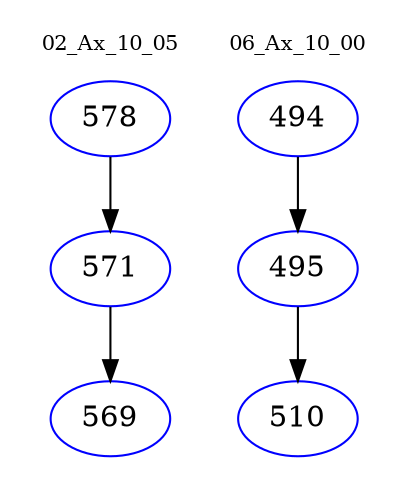 digraph{
subgraph cluster_0 {
color = white
label = "02_Ax_10_05";
fontsize=10;
T0_578 [label="578", color="blue"]
T0_578 -> T0_571 [color="black"]
T0_571 [label="571", color="blue"]
T0_571 -> T0_569 [color="black"]
T0_569 [label="569", color="blue"]
}
subgraph cluster_1 {
color = white
label = "06_Ax_10_00";
fontsize=10;
T1_494 [label="494", color="blue"]
T1_494 -> T1_495 [color="black"]
T1_495 [label="495", color="blue"]
T1_495 -> T1_510 [color="black"]
T1_510 [label="510", color="blue"]
}
}
